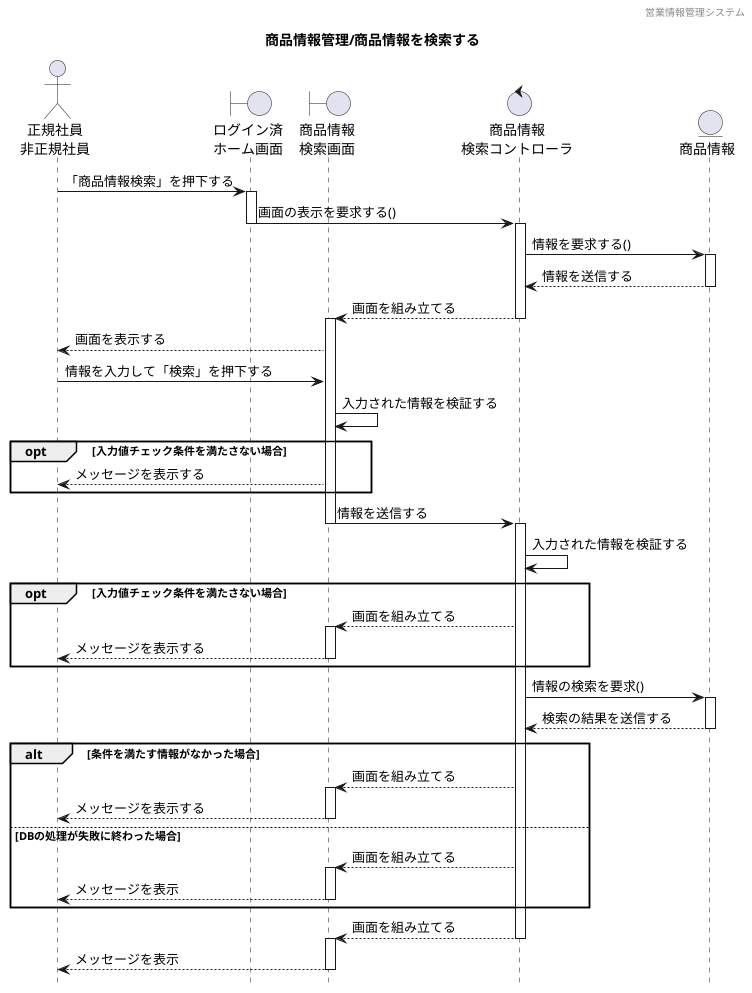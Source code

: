 @startuml ../../images/検索機能/商品情報検索

hide footbox
header 営業情報管理システム
title 商品情報管理/商品情報を検索する

' actor "" as a
actor "正規社員\n非正規社員" as a1

' boundary "" as b
boundary "ログイン済\nホーム画面" as b1
boundary "商品情報\n検索画面" as b2

' control "" as c
control "商品情報\n検索コントローラ" as c1

' entity "" as e
entity "商品情報" as e1

a1 -> b1 : 「商品情報検索」を押下する
activate b1
b1 -> c1 : 画面の表示を要求する()
deactivate b1
activate c1
c1 -> e1 : 情報を要求する()
activate e1
e1 --> c1 : 情報を送信する
deactivate e1
c1 --> b2 : 画面を組み立てる
deactivate c1
activate b2
b2 --> a1 : 画面を表示する
a1 -> b2 : 情報を入力して「検索」を押下する
b2 -> b2 : 入力された情報を検証する
opt 入力値チェック条件を満たさない場合
b2 --> a1 : メッセージを表示する
end
b2 -> c1 : 情報を送信する
deactivate b2
activate c1
c1 -> c1 : 入力された情報を検証する
opt 入力値チェック条件を満たさない場合
c1 --> b2 : 画面を組み立てる
activate b2
b2 --> a1 : メッセージを表示する
deactivate b2
end
c1 -> e1 : 情報の検索を要求()
activate e1
e1 --> c1 : 検索の結果を送信する
deactivate e1
alt 条件を満たす情報がなかった場合
c1 --> b2 : 画面を組み立てる
activate b2
b2 --> a1 : メッセージを表示する
deactivate b2
else DBの処理が失敗に終わった場合
c1 --> b2 : 画面を組み立てる
activate b2
b2 --> a1 : メッセージを表示 
deactivate b2
end
c1 --> b2 : 画面を組み立てる
deactivate c1
activate b2
b2 --> a1 : メッセージを表示
deactivate b2


@enduml